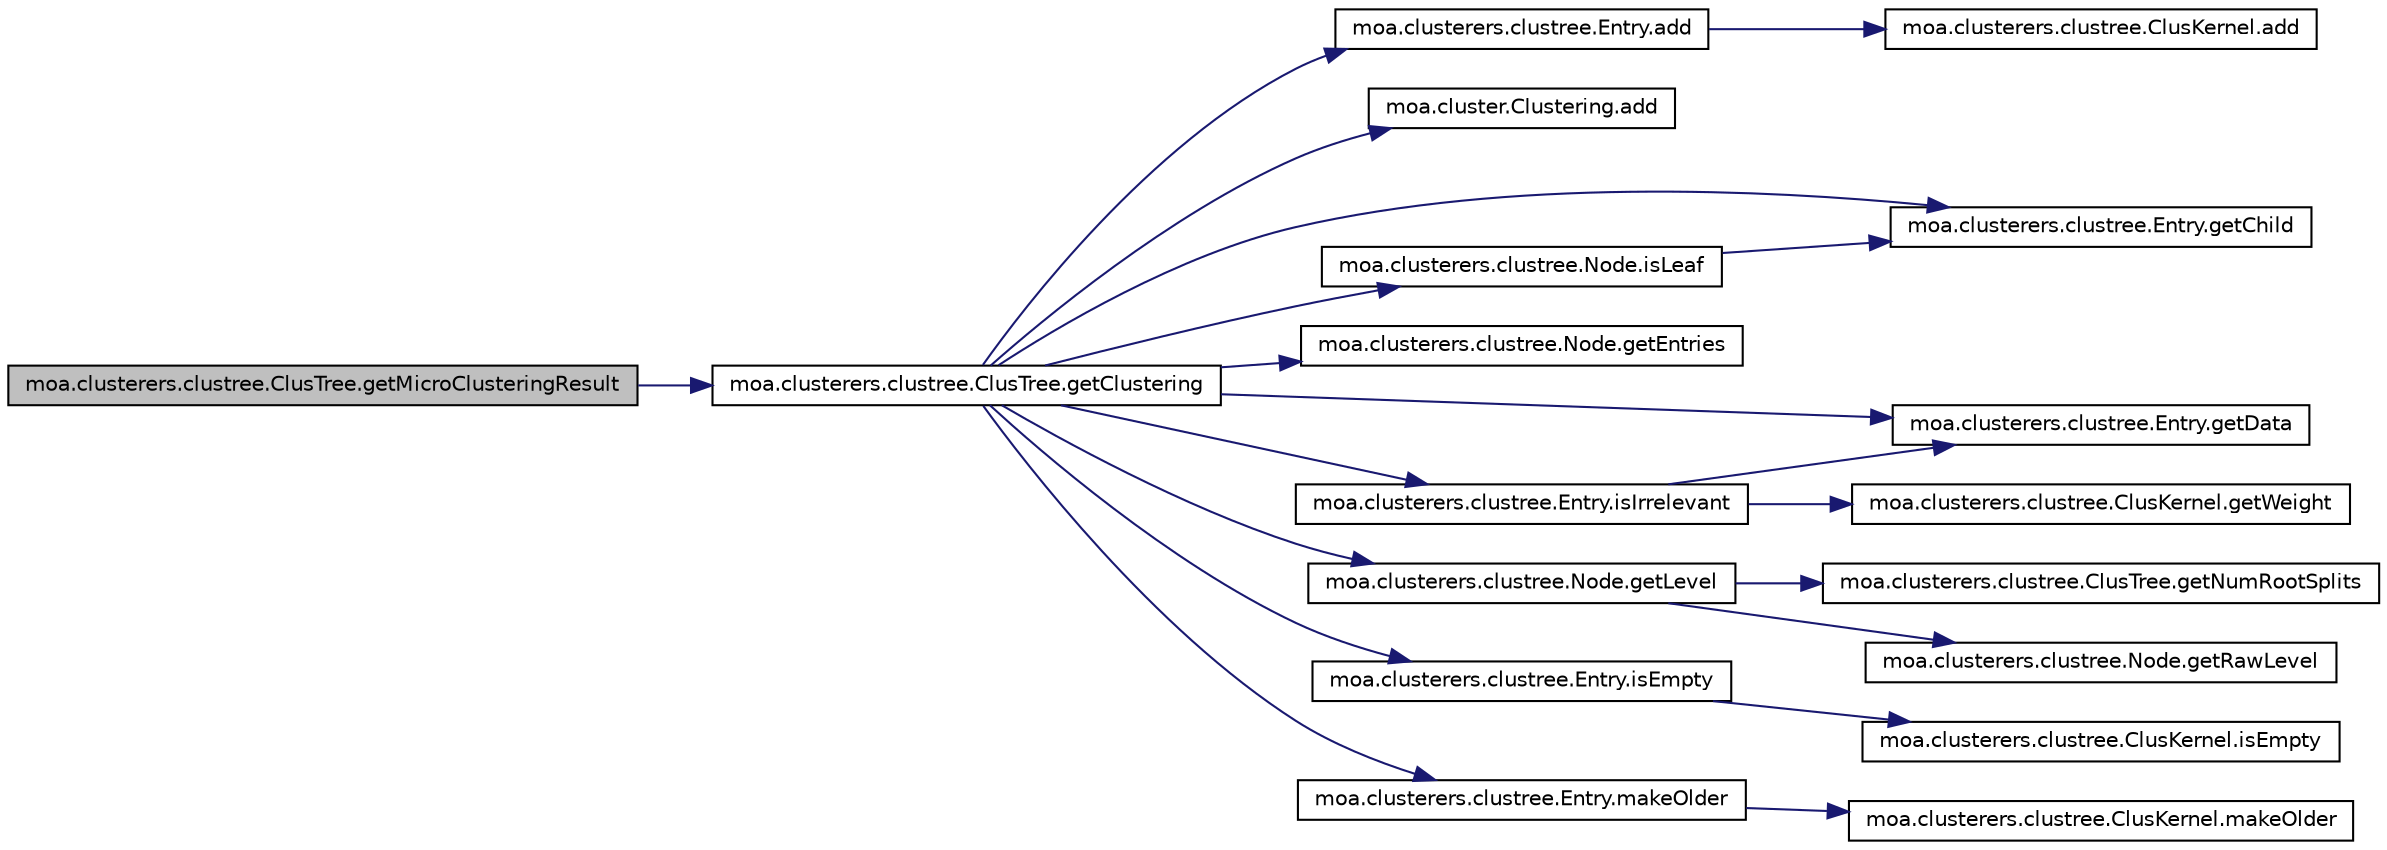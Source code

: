 digraph G
{
  edge [fontname="Helvetica",fontsize="10",labelfontname="Helvetica",labelfontsize="10"];
  node [fontname="Helvetica",fontsize="10",shape=record];
  rankdir=LR;
  Node1 [label="moa.clusterers.clustree.ClusTree.getMicroClusteringResult",height=0.2,width=0.4,color="black", fillcolor="grey75", style="filled" fontcolor="black"];
  Node1 -> Node2 [color="midnightblue",fontsize="10",style="solid",fontname="Helvetica"];
  Node2 [label="moa.clusterers.clustree.ClusTree.getClustering",height=0.2,width=0.4,color="black", fillcolor="white", style="filled",URL="$classmoa_1_1clusterers_1_1clustree_1_1ClusTree.html#a6c824e0f1fcf7f5c40b1ce34c4ee0130"];
  Node2 -> Node3 [color="midnightblue",fontsize="10",style="solid",fontname="Helvetica"];
  Node3 [label="moa.clusterers.clustree.Entry.add",height=0.2,width=0.4,color="black", fillcolor="white", style="filled",URL="$classmoa_1_1clusterers_1_1clustree_1_1Entry.html#a100d9d6f99b615cefd1334a820b18a0d",tooltip="Add the data cluster of another entry to the data cluster of this entry."];
  Node3 -> Node4 [color="midnightblue",fontsize="10",style="solid",fontname="Helvetica"];
  Node4 [label="moa.clusterers.clustree.ClusKernel.add",height=0.2,width=0.4,color="black", fillcolor="white", style="filled",URL="$classmoa_1_1clusterers_1_1clustree_1_1ClusKernel.html#af0be9102b0138f656beffa39c0036fd7",tooltip="Adds the given cluster to this cluster, without making this cluster older."];
  Node2 -> Node5 [color="midnightblue",fontsize="10",style="solid",fontname="Helvetica"];
  Node5 [label="moa.cluster.Clustering.add",height=0.2,width=0.4,color="black", fillcolor="white", style="filled",URL="$classmoa_1_1cluster_1_1Clustering.html#a7b39cc3d6666cb758b8954ecbe0ce2e9",tooltip="add a cluster to the clustering"];
  Node2 -> Node6 [color="midnightblue",fontsize="10",style="solid",fontname="Helvetica"];
  Node6 [label="moa.clusterers.clustree.Entry.getChild",height=0.2,width=0.4,color="black", fillcolor="white", style="filled",URL="$classmoa_1_1clusterers_1_1clustree_1_1Entry.html#a61f6036ac71f69f1b16546544b8f01ac",tooltip="Return the reference to the child of this Entry to navigate in the tree."];
  Node2 -> Node7 [color="midnightblue",fontsize="10",style="solid",fontname="Helvetica"];
  Node7 [label="moa.clusterers.clustree.Entry.getData",height=0.2,width=0.4,color="black", fillcolor="white", style="filled",URL="$classmoa_1_1clusterers_1_1clustree_1_1Entry.html#a1e49da60f9e130eba1b1500febcf3424",tooltip="Getter for the data."];
  Node2 -> Node8 [color="midnightblue",fontsize="10",style="solid",fontname="Helvetica"];
  Node8 [label="moa.clusterers.clustree.Node.getEntries",height=0.2,width=0.4,color="black", fillcolor="white", style="filled",URL="$classmoa_1_1clusterers_1_1clustree_1_1Node.html#abb9b9f7152bcbc9df763bb39f92b4968",tooltip="Return an array with references to the children of this node."];
  Node2 -> Node9 [color="midnightblue",fontsize="10",style="solid",fontname="Helvetica"];
  Node9 [label="moa.clusterers.clustree.Node.getLevel",height=0.2,width=0.4,color="black", fillcolor="white", style="filled",URL="$classmoa_1_1clusterers_1_1clustree_1_1Node.html#ab36efaff1046d04ed76051ac74339697",tooltip="Returns the level at which this node is in the tree."];
  Node9 -> Node10 [color="midnightblue",fontsize="10",style="solid",fontname="Helvetica"];
  Node10 [label="moa.clusterers.clustree.ClusTree.getNumRootSplits",height=0.2,width=0.4,color="black", fillcolor="white", style="filled",URL="$classmoa_1_1clusterers_1_1clustree_1_1ClusTree.html#af0ed3de0c583140317504bc713db7dd8",tooltip="Return the number of time the tree has grown in size."];
  Node9 -> Node11 [color="midnightblue",fontsize="10",style="solid",fontname="Helvetica"];
  Node11 [label="moa.clusterers.clustree.Node.getRawLevel",height=0.2,width=0.4,color="black", fillcolor="white", style="filled",URL="$classmoa_1_1clusterers_1_1clustree_1_1Node.html#a5e9889abea42f6dde8fd9430d37cf8be",tooltip="Return the level number in the node."];
  Node2 -> Node12 [color="midnightblue",fontsize="10",style="solid",fontname="Helvetica"];
  Node12 [label="moa.clusterers.clustree.Entry.isEmpty",height=0.2,width=0.4,color="black", fillcolor="white", style="filled",URL="$classmoa_1_1clusterers_1_1clustree_1_1Entry.html#ad9a372cb27cd0456f5c9e5a5da020b17",tooltip="Check if this Entry is empty or not."];
  Node12 -> Node13 [color="midnightblue",fontsize="10",style="solid",fontname="Helvetica"];
  Node13 [label="moa.clusterers.clustree.ClusKernel.isEmpty",height=0.2,width=0.4,color="black", fillcolor="white", style="filled",URL="$classmoa_1_1clusterers_1_1clustree_1_1ClusKernel.html#a9e4f5414cfacb3df03db9a7001ab4187",tooltip="Check if this cluster is empty or not."];
  Node2 -> Node14 [color="midnightblue",fontsize="10",style="solid",fontname="Helvetica"];
  Node14 [label="moa.clusterers.clustree.Entry.isIrrelevant",height=0.2,width=0.4,color="black", fillcolor="white", style="filled",URL="$classmoa_1_1clusterers_1_1clustree_1_1Entry.html#a12c84a14579b32a936879c70bcfe45c6",tooltip="Returns true if this entry is irrelevant with respecto the given threshold."];
  Node14 -> Node7 [color="midnightblue",fontsize="10",style="solid",fontname="Helvetica"];
  Node14 -> Node15 [color="midnightblue",fontsize="10",style="solid",fontname="Helvetica"];
  Node15 [label="moa.clusterers.clustree.ClusKernel.getWeight",height=0.2,width=0.4,color="black", fillcolor="white", style="filled",URL="$classmoa_1_1clusterers_1_1clustree_1_1ClusKernel.html#a3277ffc987fbb74b934cea2fab98f2c3",tooltip="See interface Cluster."];
  Node2 -> Node16 [color="midnightblue",fontsize="10",style="solid",fontname="Helvetica"];
  Node16 [label="moa.clusterers.clustree.Node.isLeaf",height=0.2,width=0.4,color="black", fillcolor="white", style="filled",URL="$classmoa_1_1clusterers_1_1clustree_1_1Node.html#a6b2452dc6b977cdaf769c3289005cddd",tooltip="Checks if this node is a leaf."];
  Node16 -> Node6 [color="midnightblue",fontsize="10",style="solid",fontname="Helvetica"];
  Node2 -> Node17 [color="midnightblue",fontsize="10",style="solid",fontname="Helvetica"];
  Node17 [label="moa.clusterers.clustree.Entry.makeOlder",height=0.2,width=0.4,color="black", fillcolor="white", style="filled",URL="$classmoa_1_1clusterers_1_1clustree_1_1Entry.html#a5b30006fa5bda7874b56956af357d602",tooltip="Ages this entrie&#39;s data AND buffer according to the given time and aging constant..."];
  Node17 -> Node18 [color="midnightblue",fontsize="10",style="solid",fontname="Helvetica"];
  Node18 [label="moa.clusterers.clustree.ClusKernel.makeOlder",height=0.2,width=0.4,color="black", fillcolor="white", style="filled",URL="$classmoa_1_1clusterers_1_1clustree_1_1ClusKernel.html#a9b669100ea91ae8ef6358c3994f4c110",tooltip="Make this cluster older."];
}
